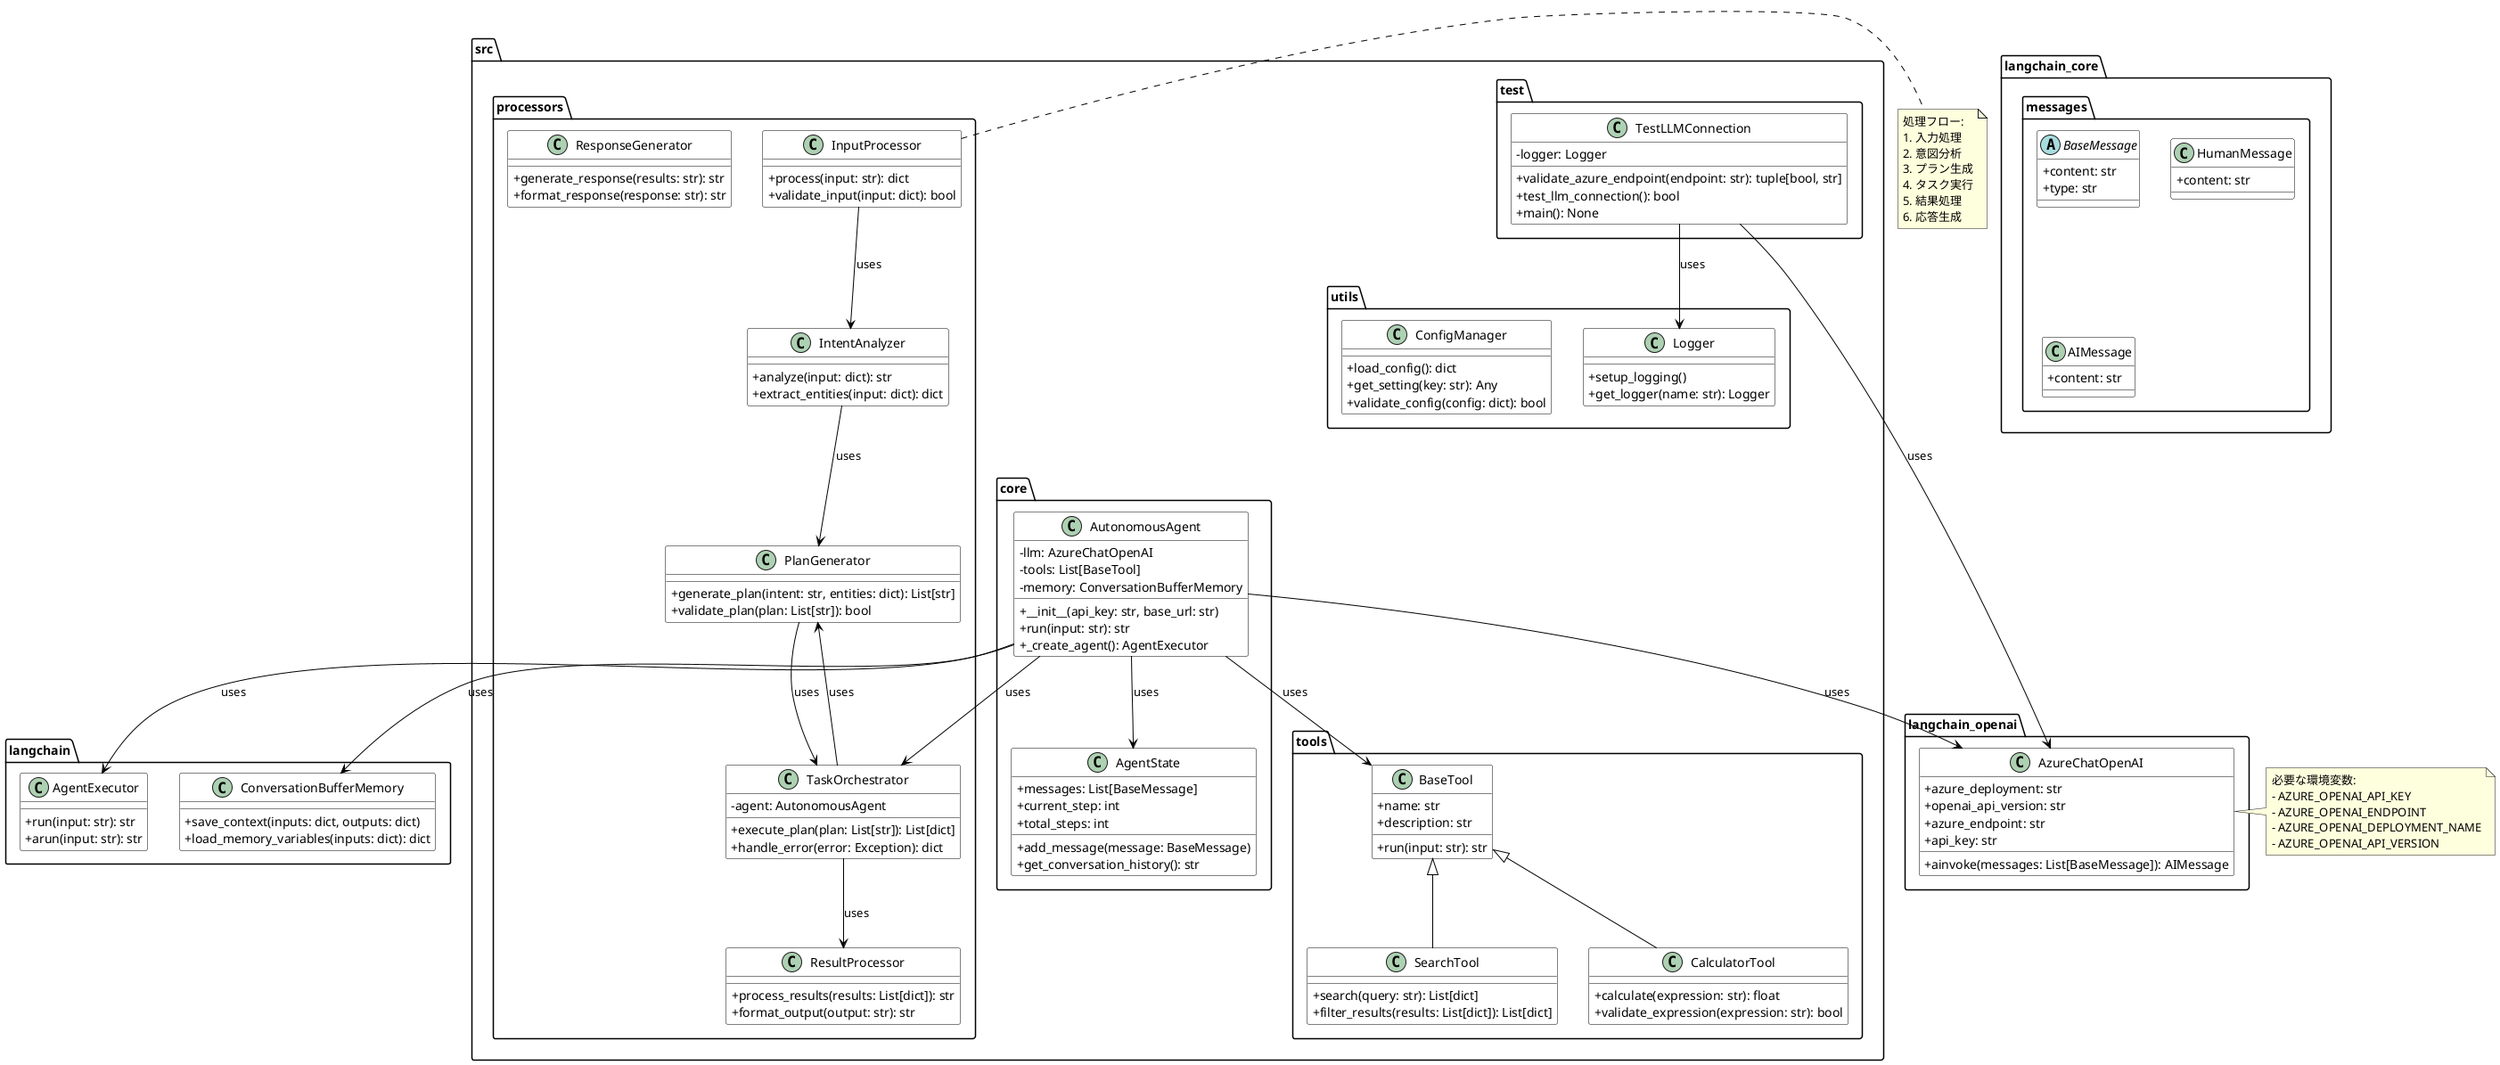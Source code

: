 @startuml Repository Class Diagram

' スタイル設定
skinparam classAttributeIconSize 0
skinparam class {
    BackgroundColor White
    ArrowColor Black
    BorderColor Black
}

' パッケージ定義
package "src.core" {
    class AutonomousAgent {
        -llm: AzureChatOpenAI
        -tools: List[BaseTool]
        -memory: ConversationBufferMemory
        +__init__(api_key: str, base_url: str)
        +run(input: str): str
        +_create_agent(): AgentExecutor
    }

    class AgentState {
        +messages: List[BaseMessage]
        +current_step: int
        +total_steps: int
        +add_message(message: BaseMessage)
        +get_conversation_history(): str
    }
}

package "src.processors" {
    class InputProcessor {
        +process(input: str): dict
        +validate_input(input: dict): bool
    }

    class IntentAnalyzer {
        +analyze(input: dict): str
        +extract_entities(input: dict): dict
    }

    class PlanGenerator {
        +generate_plan(intent: str, entities: dict): List[str]
        +validate_plan(plan: List[str]): bool
    }

    class TaskOrchestrator {
        -agent: AutonomousAgent
        +execute_plan(plan: List[str]): List[dict]
        +handle_error(error: Exception): dict
    }

    class ResultProcessor {
        +process_results(results: List[dict]): str
        +format_output(output: str): str
    }

    class ResponseGenerator {
        +generate_response(results: str): str
        +format_response(response: str): str
    }
}

package "src.tools" {
    class BaseTool {
        +name: str
        +description: str
        +run(input: str): str
    }

    class SearchTool {
        +search(query: str): List[dict]
        +filter_results(results: List[dict]): List[dict]
    }

    class CalculatorTool {
        +calculate(expression: str): float
        +validate_expression(expression: str): bool
    }
}

package "src.utils" {
    class Logger {
        +setup_logging()
        +get_logger(name: str): Logger
    }

    class ConfigManager {
        +load_config(): dict
        +get_setting(key: str): Any
        +validate_config(config: dict): bool
    }
}

package "src.test" {
    class TestLLMConnection {
        -logger: Logger
        +validate_azure_endpoint(endpoint: str): tuple[bool, str]
        +test_llm_connection(): bool
        +main(): None
    }
}

' 外部パッケージ
package "langchain" {
    class AgentExecutor {
        +run(input: str): str
        +arun(input: str): str
    }

    class ConversationBufferMemory {
        +save_context(inputs: dict, outputs: dict)
        +load_memory_variables(inputs: dict): dict
    }
}

package "langchain_openai" {
    class AzureChatOpenAI {
        +azure_deployment: str
        +openai_api_version: str
        +azure_endpoint: str
        +api_key: str
        +ainvoke(messages: List[BaseMessage]): AIMessage
    }
}

package "langchain_core.messages" {
    abstract class BaseMessage {
        +content: str
        +type: str
    }
    
    class HumanMessage {
        +content: str
    }
    
    class AIMessage {
        +content: str
    }
}

' 関係の定義
AutonomousAgent --> AgentExecutor : uses
AutonomousAgent --> AzureChatOpenAI : uses
AutonomousAgent --> BaseTool : uses
AutonomousAgent --> ConversationBufferMemory : uses
AutonomousAgent --> AgentState : uses
AutonomousAgent --> TaskOrchestrator : uses

TaskOrchestrator --> PlanGenerator : uses
TaskOrchestrator --> ResultProcessor : uses

InputProcessor --> IntentAnalyzer : uses
IntentAnalyzer --> PlanGenerator : uses
PlanGenerator --> TaskOrchestrator : uses

BaseTool <|-- SearchTool
BaseTool <|-- CalculatorTool

TestLLMConnection --> AzureChatOpenAI : uses
TestLLMConnection --> Logger : uses

' 環境変数の定義
note right of AzureChatOpenAI
  必要な環境変数:
  - AZURE_OPENAI_API_KEY
  - AZURE_OPENAI_ENDPOINT
  - AZURE_OPENAI_DEPLOYMENT_NAME
  - AZURE_OPENAI_API_VERSION
end note

' 処理フローの注釈
note right of InputProcessor
  処理フロー:
  1. 入力処理
  2. 意図分析
  3. プラン生成
  4. タスク実行
  5. 結果処理
  6. 応答生成
end note

@enduml 